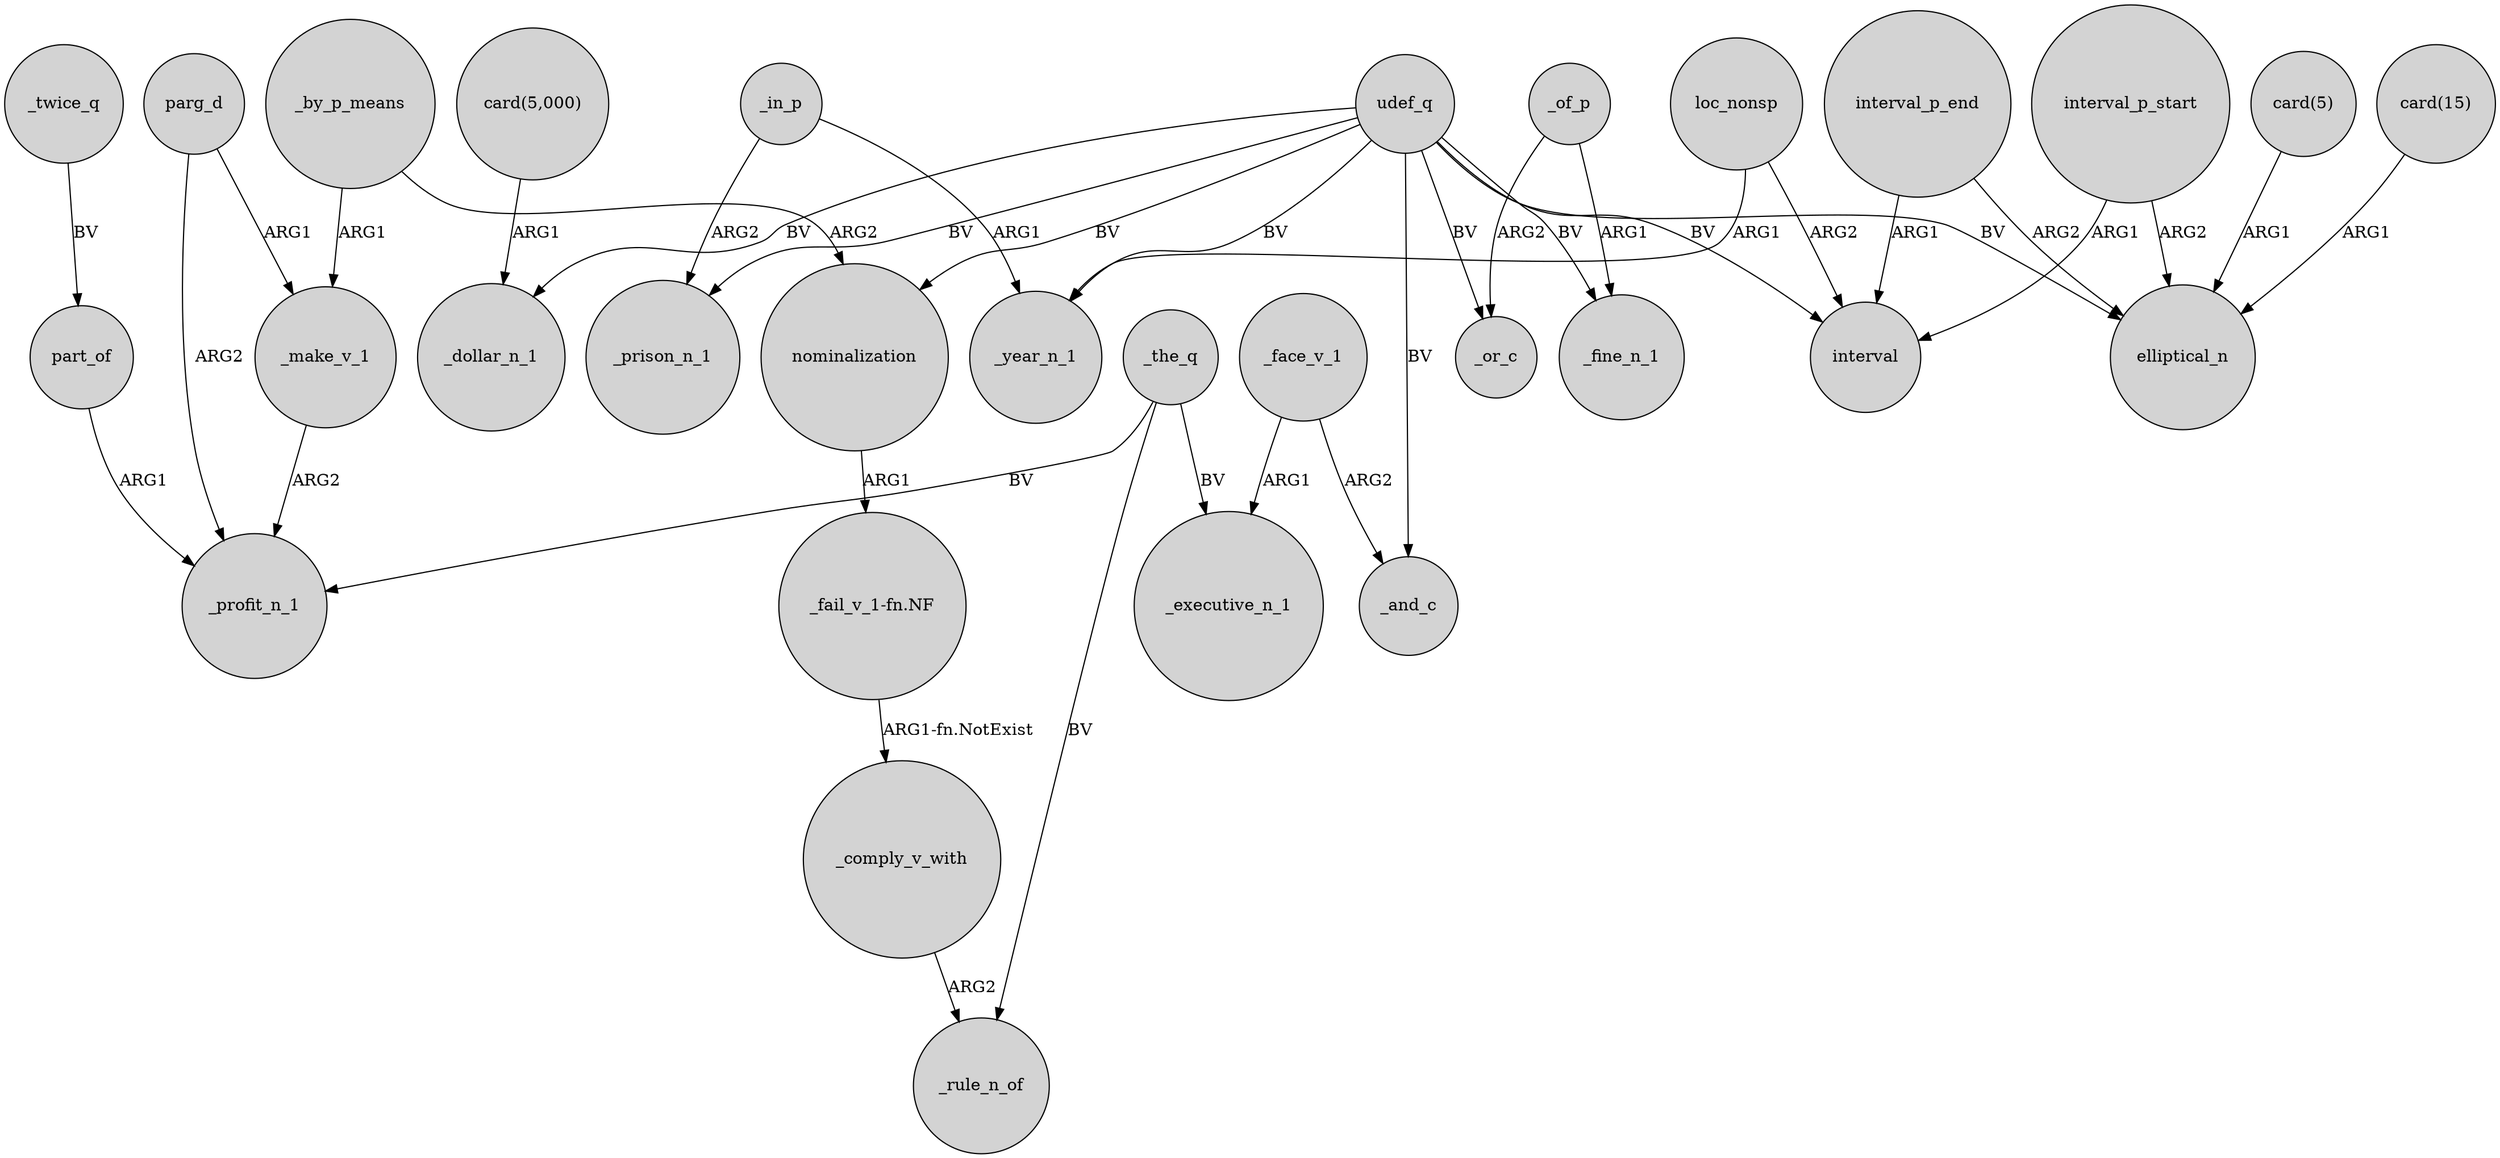 digraph {
	node [shape=circle style=filled]
	loc_nonsp -> interval [label=ARG2]
	_by_p_means -> nominalization [label=ARG2]
	udef_q -> elliptical_n [label=BV]
	_the_q -> _executive_n_1 [label=BV]
	nominalization -> "_fail_v_1-fn.NF" [label=ARG1]
	loc_nonsp -> _year_n_1 [label=ARG1]
	_in_p -> _year_n_1 [label=ARG1]
	"card(5)" -> elliptical_n [label=ARG1]
	interval_p_end -> elliptical_n [label=ARG2]
	"card(15)" -> elliptical_n [label=ARG1]
	interval_p_start -> elliptical_n [label=ARG2]
	udef_q -> _or_c [label=BV]
	_of_p -> _fine_n_1 [label=ARG1]
	interval_p_start -> interval [label=ARG1]
	_of_p -> _or_c [label=ARG2]
	_the_q -> _profit_n_1 [label=BV]
	_make_v_1 -> _profit_n_1 [label=ARG2]
	_in_p -> _prison_n_1 [label=ARG2]
	_twice_q -> part_of [label=BV]
	udef_q -> _fine_n_1 [label=BV]
	_face_v_1 -> _executive_n_1 [label=ARG1]
	udef_q -> nominalization [label=BV]
	_the_q -> _rule_n_of [label=BV]
	parg_d -> _profit_n_1 [label=ARG2]
	_face_v_1 -> _and_c [label=ARG2]
	interval_p_end -> interval [label=ARG1]
	_by_p_means -> _make_v_1 [label=ARG1]
	udef_q -> _year_n_1 [label=BV]
	"card(5,000)" -> _dollar_n_1 [label=ARG1]
	parg_d -> _make_v_1 [label=ARG1]
	"_fail_v_1-fn.NF" -> _comply_v_with [label="ARG1-fn.NotExist"]
	udef_q -> _and_c [label=BV]
	_comply_v_with -> _rule_n_of [label=ARG2]
	udef_q -> _prison_n_1 [label=BV]
	udef_q -> interval [label=BV]
	part_of -> _profit_n_1 [label=ARG1]
	udef_q -> _dollar_n_1 [label=BV]
}
